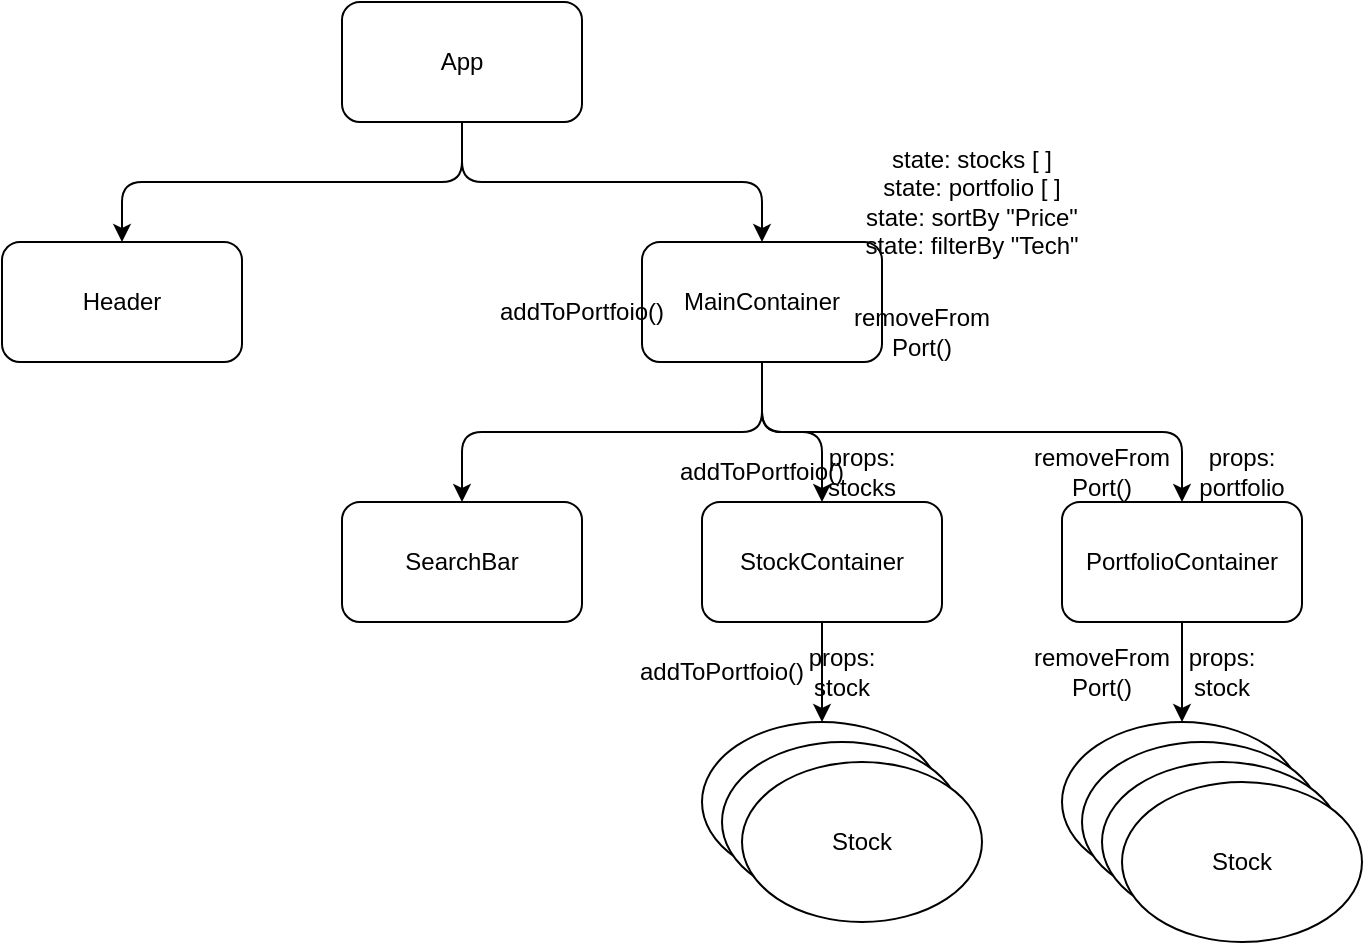 <mxfile>
    <diagram id="QJa38PIETNWZVqcwO5aN" name="Page-1">
        <mxGraphModel dx="878" dy="640" grid="1" gridSize="10" guides="1" tooltips="1" connect="1" arrows="1" fold="1" page="1" pageScale="1" pageWidth="850" pageHeight="1100" math="0" shadow="0">
            <root>
                <mxCell id="0"/>
                <mxCell id="1" parent="0"/>
                <mxCell id="15" style="edgeStyle=orthogonalEdgeStyle;html=1;exitX=0.5;exitY=1;exitDx=0;exitDy=0;entryX=0.5;entryY=0;entryDx=0;entryDy=0;" edge="1" parent="1" source="2" target="3">
                    <mxGeometry relative="1" as="geometry"/>
                </mxCell>
                <mxCell id="16" style="edgeStyle=orthogonalEdgeStyle;html=1;exitX=0.5;exitY=1;exitDx=0;exitDy=0;entryX=0.5;entryY=0;entryDx=0;entryDy=0;" edge="1" parent="1" source="2" target="4">
                    <mxGeometry relative="1" as="geometry"/>
                </mxCell>
                <mxCell id="2" value="App" style="rounded=1;whiteSpace=wrap;html=1;" vertex="1" parent="1">
                    <mxGeometry x="360" y="70" width="120" height="60" as="geometry"/>
                </mxCell>
                <mxCell id="3" value="Header" style="rounded=1;whiteSpace=wrap;html=1;" vertex="1" parent="1">
                    <mxGeometry x="190" y="190" width="120" height="60" as="geometry"/>
                </mxCell>
                <mxCell id="17" style="edgeStyle=orthogonalEdgeStyle;html=1;exitX=0.5;exitY=1;exitDx=0;exitDy=0;entryX=0.5;entryY=0;entryDx=0;entryDy=0;" edge="1" parent="1" source="4" target="5">
                    <mxGeometry relative="1" as="geometry"/>
                </mxCell>
                <mxCell id="18" style="edgeStyle=orthogonalEdgeStyle;html=1;exitX=0.5;exitY=1;exitDx=0;exitDy=0;entryX=0.5;entryY=0;entryDx=0;entryDy=0;" edge="1" parent="1" source="4" target="6">
                    <mxGeometry relative="1" as="geometry"/>
                </mxCell>
                <mxCell id="19" style="edgeStyle=orthogonalEdgeStyle;html=1;exitX=0.5;exitY=1;exitDx=0;exitDy=0;entryX=0.5;entryY=0;entryDx=0;entryDy=0;" edge="1" parent="1" source="4" target="7">
                    <mxGeometry relative="1" as="geometry"/>
                </mxCell>
                <mxCell id="4" value="MainContainer" style="rounded=1;whiteSpace=wrap;html=1;" vertex="1" parent="1">
                    <mxGeometry x="510" y="190" width="120" height="60" as="geometry"/>
                </mxCell>
                <mxCell id="5" value="SearchBar" style="rounded=1;whiteSpace=wrap;html=1;" vertex="1" parent="1">
                    <mxGeometry x="360" y="320" width="120" height="60" as="geometry"/>
                </mxCell>
                <mxCell id="20" style="edgeStyle=orthogonalEdgeStyle;html=1;exitX=0.5;exitY=1;exitDx=0;exitDy=0;entryX=0.5;entryY=0;entryDx=0;entryDy=0;" edge="1" parent="1" source="6" target="8">
                    <mxGeometry relative="1" as="geometry"/>
                </mxCell>
                <mxCell id="6" value="StockContainer" style="rounded=1;whiteSpace=wrap;html=1;" vertex="1" parent="1">
                    <mxGeometry x="540" y="320" width="120" height="60" as="geometry"/>
                </mxCell>
                <mxCell id="21" style="edgeStyle=orthogonalEdgeStyle;html=1;exitX=0.5;exitY=1;exitDx=0;exitDy=0;entryX=0.5;entryY=0;entryDx=0;entryDy=0;" edge="1" parent="1" source="7" target="11">
                    <mxGeometry relative="1" as="geometry"/>
                </mxCell>
                <mxCell id="7" value="PortfolioContainer" style="rounded=1;whiteSpace=wrap;html=1;" vertex="1" parent="1">
                    <mxGeometry x="720" y="320" width="120" height="60" as="geometry"/>
                </mxCell>
                <mxCell id="8" value="Stock" style="ellipse;whiteSpace=wrap;html=1;" vertex="1" parent="1">
                    <mxGeometry x="540" y="430" width="120" height="80" as="geometry"/>
                </mxCell>
                <mxCell id="9" value="Stock" style="ellipse;whiteSpace=wrap;html=1;" vertex="1" parent="1">
                    <mxGeometry x="550" y="440" width="120" height="80" as="geometry"/>
                </mxCell>
                <mxCell id="10" value="Stock" style="ellipse;whiteSpace=wrap;html=1;" vertex="1" parent="1">
                    <mxGeometry x="560" y="450" width="120" height="80" as="geometry"/>
                </mxCell>
                <mxCell id="11" value="Stock" style="ellipse;whiteSpace=wrap;html=1;" vertex="1" parent="1">
                    <mxGeometry x="720" y="430" width="120" height="80" as="geometry"/>
                </mxCell>
                <mxCell id="12" value="Stock" style="ellipse;whiteSpace=wrap;html=1;" vertex="1" parent="1">
                    <mxGeometry x="730" y="440" width="120" height="80" as="geometry"/>
                </mxCell>
                <mxCell id="13" value="Stock" style="ellipse;whiteSpace=wrap;html=1;" vertex="1" parent="1">
                    <mxGeometry x="740" y="450" width="120" height="80" as="geometry"/>
                </mxCell>
                <mxCell id="14" value="Stock" style="ellipse;whiteSpace=wrap;html=1;" vertex="1" parent="1">
                    <mxGeometry x="750" y="460" width="120" height="80" as="geometry"/>
                </mxCell>
                <mxCell id="22" value="state: stocks [ ]&lt;br&gt;state: portfolio [ ]&lt;br&gt;state: sortBy &quot;Price&quot;&lt;br&gt;state: filterBy &quot;Tech&quot;" style="text;html=1;strokeColor=none;fillColor=none;align=center;verticalAlign=middle;whiteSpace=wrap;rounded=0;" vertex="1" parent="1">
                    <mxGeometry x="580" y="130" width="190" height="80" as="geometry"/>
                </mxCell>
                <mxCell id="23" value="props: stocks" style="text;html=1;strokeColor=none;fillColor=none;align=center;verticalAlign=middle;whiteSpace=wrap;rounded=0;" vertex="1" parent="1">
                    <mxGeometry x="590" y="290" width="60" height="30" as="geometry"/>
                </mxCell>
                <mxCell id="24" value="props: stock" style="text;html=1;strokeColor=none;fillColor=none;align=center;verticalAlign=middle;whiteSpace=wrap;rounded=0;" vertex="1" parent="1">
                    <mxGeometry x="580" y="390" width="60" height="30" as="geometry"/>
                </mxCell>
                <mxCell id="26" value="props: portfolio" style="text;html=1;strokeColor=none;fillColor=none;align=center;verticalAlign=middle;whiteSpace=wrap;rounded=0;" vertex="1" parent="1">
                    <mxGeometry x="780" y="290" width="60" height="30" as="geometry"/>
                </mxCell>
                <mxCell id="27" value="props: stock" style="text;html=1;strokeColor=none;fillColor=none;align=center;verticalAlign=middle;whiteSpace=wrap;rounded=0;" vertex="1" parent="1">
                    <mxGeometry x="770" y="390" width="60" height="30" as="geometry"/>
                </mxCell>
                <mxCell id="28" value="addToPortfoio()" style="text;html=1;strokeColor=none;fillColor=none;align=center;verticalAlign=middle;whiteSpace=wrap;rounded=0;" vertex="1" parent="1">
                    <mxGeometry x="450" y="210" width="60" height="30" as="geometry"/>
                </mxCell>
                <mxCell id="29" value="addToPortfoio()" style="text;html=1;strokeColor=none;fillColor=none;align=center;verticalAlign=middle;whiteSpace=wrap;rounded=0;" vertex="1" parent="1">
                    <mxGeometry x="540" y="290" width="60" height="30" as="geometry"/>
                </mxCell>
                <mxCell id="30" value="addToPortfoio()" style="text;html=1;strokeColor=none;fillColor=none;align=center;verticalAlign=middle;whiteSpace=wrap;rounded=0;" vertex="1" parent="1">
                    <mxGeometry x="520" y="390" width="60" height="30" as="geometry"/>
                </mxCell>
                <mxCell id="31" value="removeFrom Port()" style="text;html=1;strokeColor=none;fillColor=none;align=center;verticalAlign=middle;whiteSpace=wrap;rounded=0;" vertex="1" parent="1">
                    <mxGeometry x="620" y="220" width="60" height="30" as="geometry"/>
                </mxCell>
                <mxCell id="32" value="removeFrom Port()" style="text;html=1;strokeColor=none;fillColor=none;align=center;verticalAlign=middle;whiteSpace=wrap;rounded=0;" vertex="1" parent="1">
                    <mxGeometry x="710" y="290" width="60" height="30" as="geometry"/>
                </mxCell>
                <mxCell id="33" value="removeFrom Port()" style="text;html=1;strokeColor=none;fillColor=none;align=center;verticalAlign=middle;whiteSpace=wrap;rounded=0;" vertex="1" parent="1">
                    <mxGeometry x="710" y="390" width="60" height="30" as="geometry"/>
                </mxCell>
            </root>
        </mxGraphModel>
    </diagram>
</mxfile>